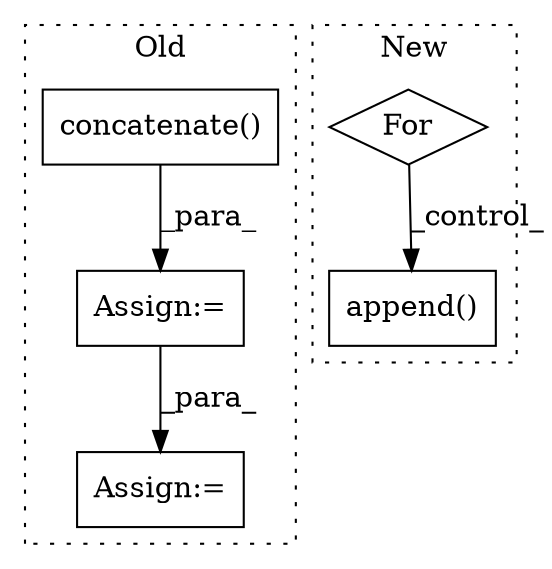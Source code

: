 digraph G {
subgraph cluster0 {
1 [label="concatenate()" a="75" s="21219,21240" l="15,9" shape="box"];
3 [label="Assign:=" a="68" s="21216" l="3" shape="box"];
4 [label="Assign:=" a="68" s="21275" l="3" shape="box"];
label = "Old";
style="dotted";
}
subgraph cluster1 {
2 [label="append()" a="75" s="21243,21260" l="11,1" shape="box"];
5 [label="For" a="107" s="21057,21081" l="4,10" shape="diamond"];
label = "New";
style="dotted";
}
1 -> 3 [label="_para_"];
3 -> 4 [label="_para_"];
5 -> 2 [label="_control_"];
}